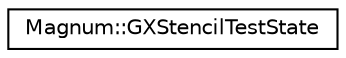 digraph "圖形化之類別階層"
{
  edge [fontname="Helvetica",fontsize="10",labelfontname="Helvetica",labelfontsize="10"];
  node [fontname="Helvetica",fontsize="10",shape=record];
  rankdir="LR";
  Node1 [label="Magnum::GXStencilTestState",height=0.2,width=0.4,color="black", fillcolor="white", style="filled",URL="$class_magnum_1_1_g_x_stencil_test_state.html"];
}
